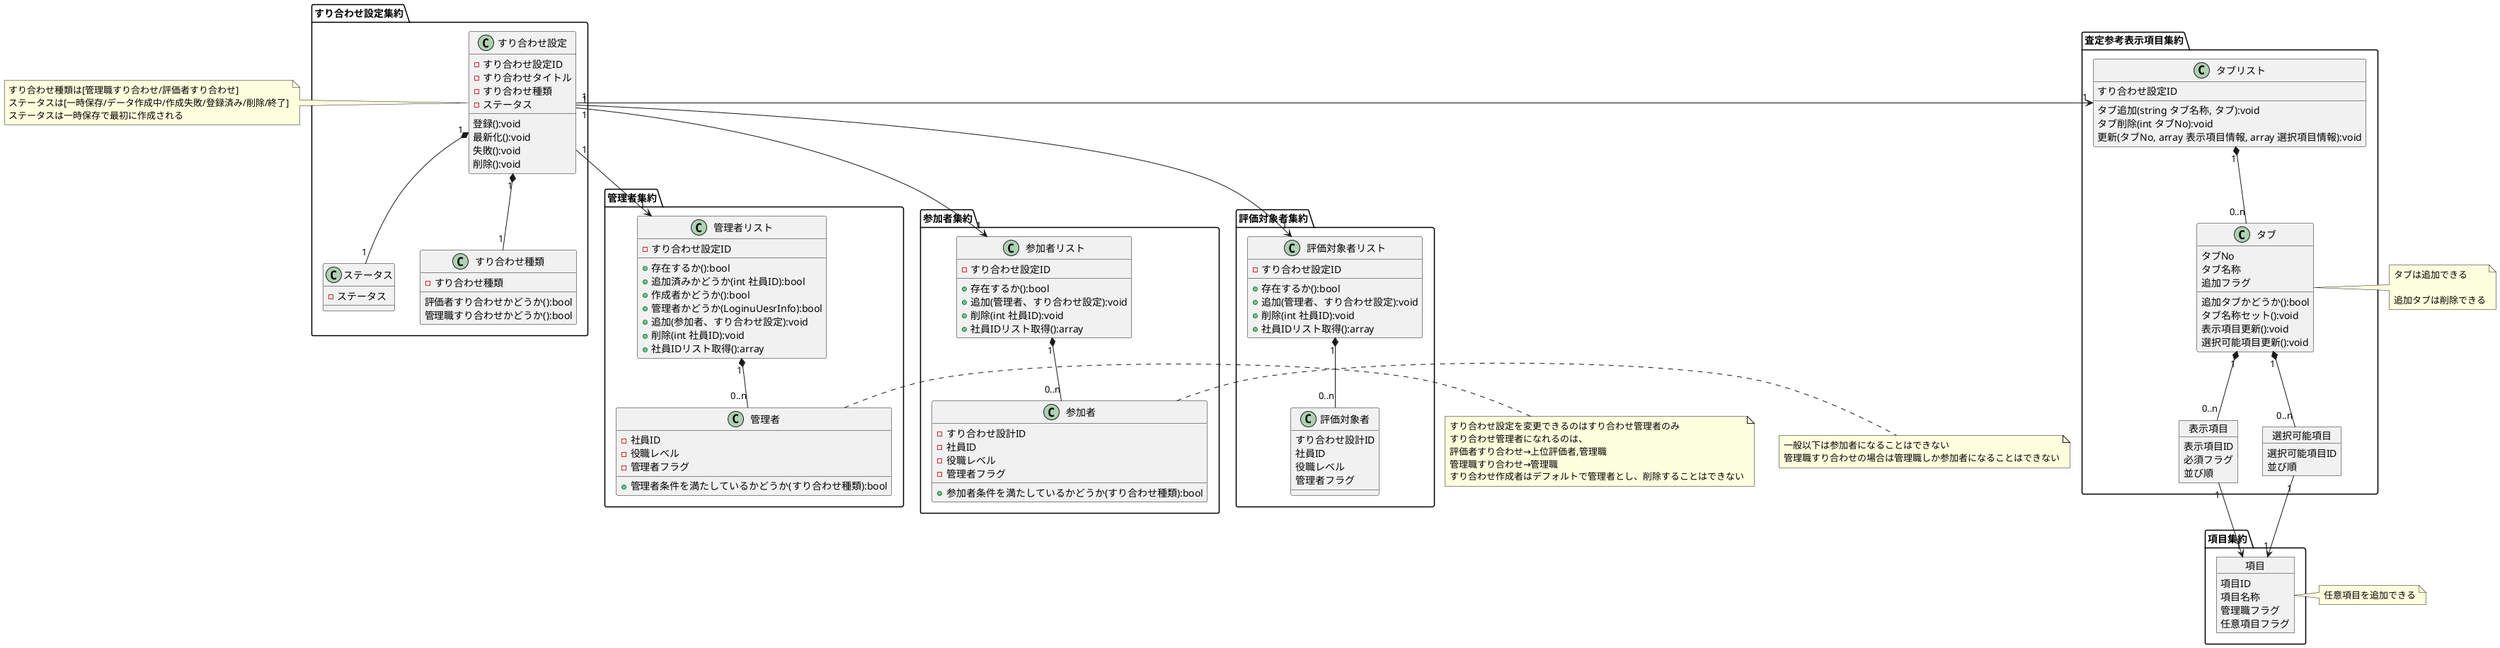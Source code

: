 @startuml suriawaseProject

package すり合わせ設定集約 {
    class すり合わせ設定 {
        - すり合わせ設定ID
        - すり合わせタイトル
        - すり合わせ種類
        - ステータス
        登録():void
        最新化():void
        失敗():void
        削除():void
    }

    class ステータス {
        - ステータス
    }

    class すり合わせ種類 {
        - すり合わせ種類
        評価者すり合わせかどうか():bool
        管理職すり合わせかどうか():bool
    }
}

note left of すり合わせ設定
    すり合わせ種類は[管理職すり合わせ/評価者すり合わせ]
    ステータスは[一時保存/データ作成中/作成失敗/登録済み/削除/終了]
    ステータスは一時保存で最初に作成される
end note

package 管理者集約 {

    class 管理者リスト {
        -すり合わせ設定ID
        +存在するか():bool
        +追加済みかどうか(int 社員ID):bool
        +作成者かどうか():bool
        +管理者かどうか(LoginuUesrInfo):bool
        +追加(参加者、すり合わせ設定):void
        +削除(int 社員ID):void
        +社員IDリスト取得():array
    }

    class 管理者 {
        -社員ID
        -役職レベル
        -管理者フラグ
        +管理者条件を満たしているかどうか(すり合わせ種類):bool
    }
}

note left of 管理者
    すり合わせ設定を変更できるのはすり合わせ管理者のみ
    すり合わせ管理者になれるのは、
    評価者すり合わせ→上位評価者,管理職
    管理職すり合わせ→管理職
    すり合わせ作成者はデフォルトで管理者とし、削除することはできない
end note

package 参加者集約 {

    class 参加者リスト {
        -すり合わせ設定ID
        +存在するか():bool
        +追加(管理者、すり合わせ設定):void
        +削除(int 社員ID):void
        +社員IDリスト取得():array
    }

    class 参加者{
        -すり合わせ設計ID
        -社員ID
        -役職レベル
        -管理者フラグ
        +参加者条件を満たしているかどうか(すり合わせ種類):bool
    }
}

note right of 参加者
    一般以下は参加者になることはできない
    管理職すり合わせの場合は管理職しか参加者になることはできない
end note

package 評価対象者集約 {

    class 評価対象者リスト {
        -すり合わせ設定ID
        +存在するか():bool
        +追加(管理者、すり合わせ設定):void
        +削除(int 社員ID):void
        +社員IDリスト取得():array
    }

    class 評価対象者{
        すり合わせ設計ID
        社員ID
        役職レベル
        管理者フラグ
    }
}

package 査定参考表示項目集約 {

    class タブリスト {
        すり合わせ設定ID
        タブ追加(string タブ名称, タブ):void
        タブ削除(int タブNo):void
        更新(タブNo, array 表示項目情報, array 選択項目情報):void
    }

    class タブ{
        タブNo
        タブ名称
        追加フラグ
        追加タブかどうか():bool
        タブ名称セット():void
        表示項目更新():void
        選択可能項目更新():void
    }

    object 表示項目{
        表示項目ID
        必須フラグ
        並び順
    }

    object 選択可能項目{
        選択可能項目ID
        並び順
    }
}

note right of タブ
    タブは追加できる

    追加タブは削除できる
end note

package 項目集約 {
    object 項目 {
        項目ID
        項目名称
        管理職フラグ
        任意項目フラグ
    }
}

note right of 項目
    任意項目を追加できる
end note

すり合わせ設定 "1" -down-> "1" 管理者リスト
すり合わせ設定 "1" *-down- "1" ステータス
すり合わせ設定 "1" *-down- "1" すり合わせ種類
すり合わせ設定 "1" -down-> "1" 参加者リスト
すり合わせ設定 "1" -down-> "1" 評価対象者リスト
すり合わせ設定 "1" -right-> "1" タブリスト

管理者リスト "1" *-down- "0..n" 管理者
参加者リスト "1" *-down- "0..n" 参加者
評価対象者リスト "1" *-down- "0..n" 評価対象者
タブリスト "1" *-down- "0..n" タブ

タブ "1" *-down- "0..n" 表示項目
タブ "1" *-down- "0..n" 選択可能項目
表示項目 "1" -down-> "1" 項目
選択可能項目 "1" -down-> "1" 項目

@enduml
